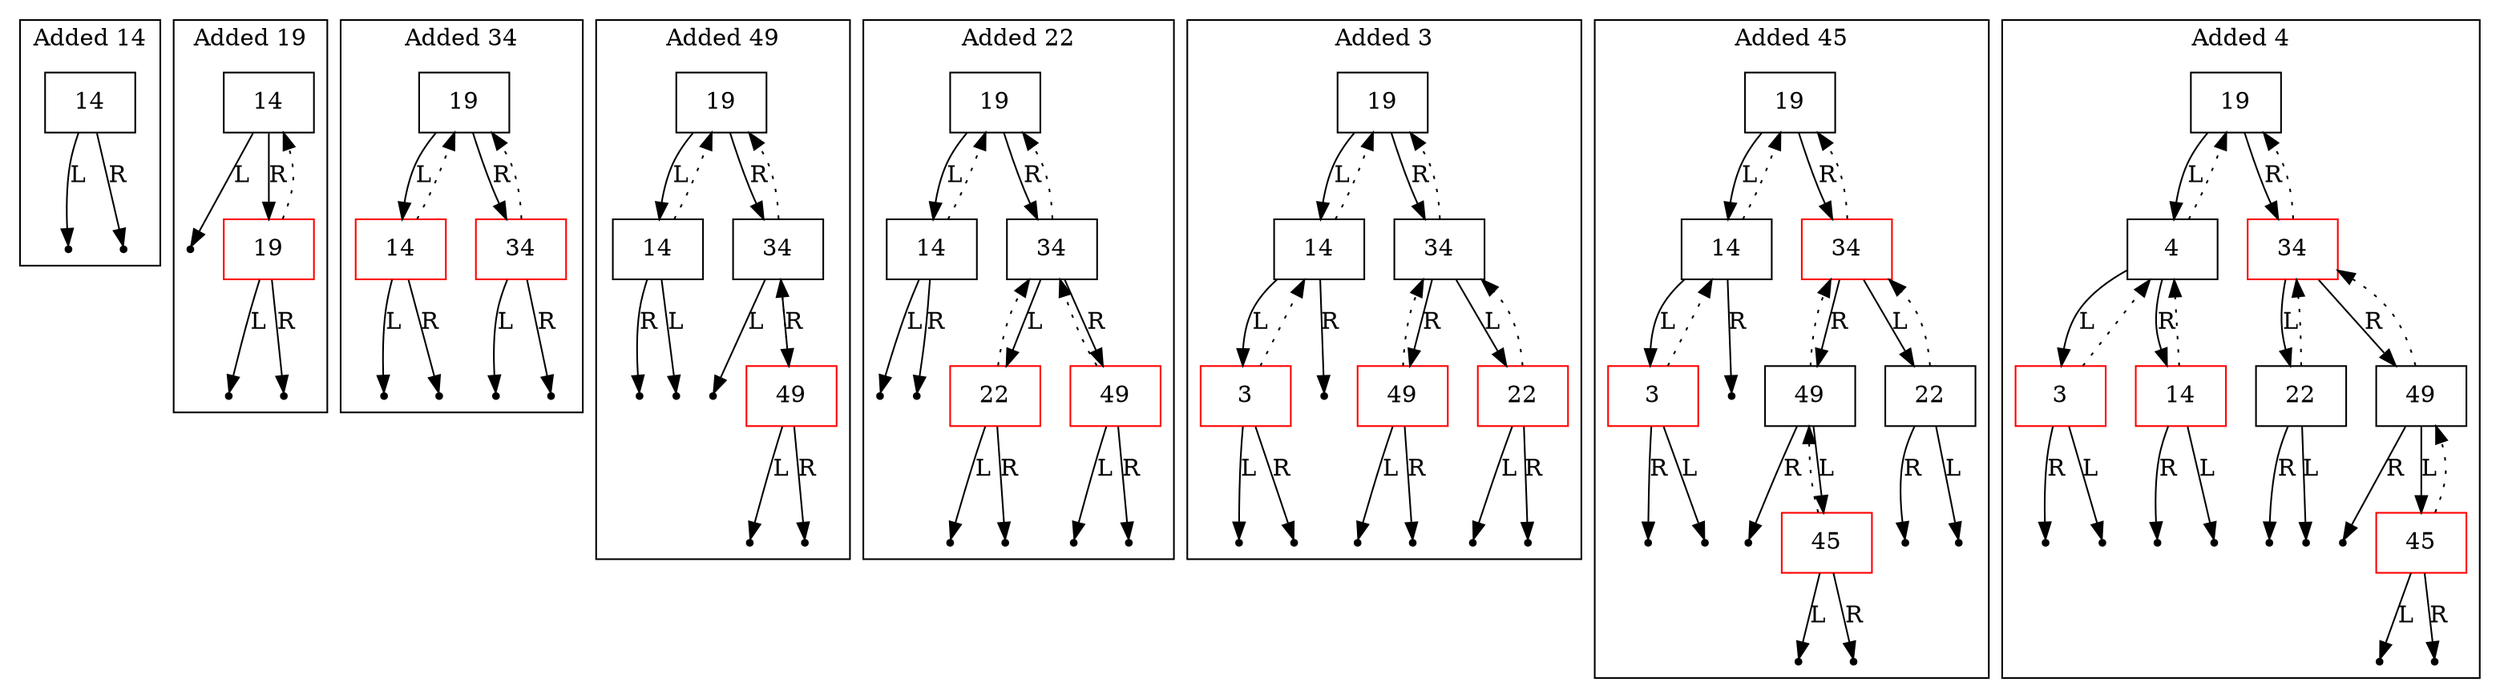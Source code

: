 digraph {
subgraph "cluster_Added 14_count_1"{
label ="Added 14";
"cluster_Added 14_count_1_data_14"[shape=record color=black label="{14}"];
"cluster_Added 14_count_1_data_14_leftNull" [label=Null shape=point color=black];
"cluster_Added 14_count_1_data_14_rightNull" [label=Null shape=point color=black];

"cluster_Added 14_count_1_data_14" -> "cluster_Added 14_count_1_data_14_leftNull"[label=L];
"cluster_Added 14_count_1_data_14" -> "cluster_Added 14_count_1_data_14_rightNull"[label=R];

}
subgraph "cluster_Added 19_count_2"{
label ="Added 19";
"cluster_Added 19_count_2_data_14"[shape=record color=black label="{14}"];
"cluster_Added 19_count_2_data_14_leftNull" [label=Null shape=point color=black];
"cluster_Added 19_count_2_data_19"[shape=record color=red label="{19}"];
"cluster_Added 19_count_2_data_19_leftNull" [label=Null shape=point color=black];
"cluster_Added 19_count_2_data_19_rightNull" [label=Null shape=point color=black];

"cluster_Added 19_count_2_data_14" -> "cluster_Added 19_count_2_data_14_leftNull"[label=L];
"cluster_Added 19_count_2_data_14" -> "cluster_Added 19_count_2_data_19"[label=R];
"cluster_Added 19_count_2_data_19" -> "cluster_Added 19_count_2_data_14"[style=dotted];
"cluster_Added 19_count_2_data_19" -> "cluster_Added 19_count_2_data_19_leftNull"[label=L];
"cluster_Added 19_count_2_data_19" -> "cluster_Added 19_count_2_data_19_rightNull"[label=R];

}
subgraph "cluster_Added 34_count_3"{
label ="Added 34";
"cluster_Added 34_count_3_data_19"[shape=record color=black label="{19}"];
"cluster_Added 34_count_3_data_14"[shape=record color=red label="{14}"];
"cluster_Added 34_count_3_data_14_leftNull" [label=Null shape=point color=black];
"cluster_Added 34_count_3_data_14_rightNull" [label=Null shape=point color=black];
"cluster_Added 34_count_3_data_34"[shape=record color=red label="{34}"];
"cluster_Added 34_count_3_data_34_leftNull" [label=Null shape=point color=black];
"cluster_Added 34_count_3_data_34_rightNull" [label=Null shape=point color=black];

"cluster_Added 34_count_3_data_19" -> "cluster_Added 34_count_3_data_14"[label=L];
"cluster_Added 34_count_3_data_19" -> "cluster_Added 34_count_3_data_34"[label=R];
"cluster_Added 34_count_3_data_14" -> "cluster_Added 34_count_3_data_19"[style=dotted];
"cluster_Added 34_count_3_data_14" -> "cluster_Added 34_count_3_data_14_leftNull"[label=L];
"cluster_Added 34_count_3_data_14" -> "cluster_Added 34_count_3_data_14_rightNull"[label=R];
"cluster_Added 34_count_3_data_34" -> "cluster_Added 34_count_3_data_19"[style=dotted];
"cluster_Added 34_count_3_data_34" -> "cluster_Added 34_count_3_data_34_leftNull"[label=L];
"cluster_Added 34_count_3_data_34" -> "cluster_Added 34_count_3_data_34_rightNull"[label=R];

}
subgraph "cluster_Added 49_count_4"{
label ="Added 49";
"cluster_Added 49_count_4_data_19"[shape=record color=black label="{19}"];
"cluster_Added 49_count_4_data_14"[shape=record color=black label="{14}"];
"cluster_Added 49_count_4_data_14_leftNull" [label=Null shape=point color=black];
"cluster_Added 49_count_4_data_14_rightNull" [label=Null shape=point color=black];
"cluster_Added 49_count_4_data_34"[shape=record color=black label="{34}"];
"cluster_Added 49_count_4_data_34_leftNull" [label=Null shape=point color=black];
"cluster_Added 49_count_4_data_49"[shape=record color=red label="{49}"];
"cluster_Added 49_count_4_data_49_leftNull" [label=Null shape=point color=black];
"cluster_Added 49_count_4_data_49_rightNull" [label=Null shape=point color=black];

"cluster_Added 49_count_4_data_19" -> "cluster_Added 49_count_4_data_14"[label=L];
"cluster_Added 49_count_4_data_19" -> "cluster_Added 49_count_4_data_34"[label=R];
"cluster_Added 49_count_4_data_14" -> "cluster_Added 49_count_4_data_19"[style=dotted];
"cluster_Added 49_count_4_data_14" -> "cluster_Added 49_count_4_data_14_leftNull"[label=L];
"cluster_Added 49_count_4_data_14" -> "cluster_Added 49_count_4_data_14_rightNull"[label=R];
"cluster_Added 49_count_4_data_34" -> "cluster_Added 49_count_4_data_19"[style=dotted];
"cluster_Added 49_count_4_data_34" -> "cluster_Added 49_count_4_data_34_leftNull"[label=L];
"cluster_Added 49_count_4_data_34" -> "cluster_Added 49_count_4_data_49"[label=R];
"cluster_Added 49_count_4_data_49" -> "cluster_Added 49_count_4_data_34"[style=dotted];
"cluster_Added 49_count_4_data_49" -> "cluster_Added 49_count_4_data_49_leftNull"[label=L];
"cluster_Added 49_count_4_data_49" -> "cluster_Added 49_count_4_data_49_rightNull"[label=R];

}
subgraph "cluster_Added 22_count_5"{
label ="Added 22";
"cluster_Added 22_count_5_data_19"[shape=record color=black label="{19}"];
"cluster_Added 22_count_5_data_14"[shape=record color=black label="{14}"];
"cluster_Added 22_count_5_data_14_leftNull" [label=Null shape=point color=black];
"cluster_Added 22_count_5_data_14_rightNull" [label=Null shape=point color=black];
"cluster_Added 22_count_5_data_34"[shape=record color=black label="{34}"];
"cluster_Added 22_count_5_data_22"[shape=record color=red label="{22}"];
"cluster_Added 22_count_5_data_22_leftNull" [label=Null shape=point color=black];
"cluster_Added 22_count_5_data_22_rightNull" [label=Null shape=point color=black];
"cluster_Added 22_count_5_data_49"[shape=record color=red label="{49}"];
"cluster_Added 22_count_5_data_49_leftNull" [label=Null shape=point color=black];
"cluster_Added 22_count_5_data_49_rightNull" [label=Null shape=point color=black];

"cluster_Added 22_count_5_data_19" -> "cluster_Added 22_count_5_data_14"[label=L];
"cluster_Added 22_count_5_data_19" -> "cluster_Added 22_count_5_data_34"[label=R];
"cluster_Added 22_count_5_data_14" -> "cluster_Added 22_count_5_data_19"[style=dotted];
"cluster_Added 22_count_5_data_14" -> "cluster_Added 22_count_5_data_14_leftNull"[label=L];
"cluster_Added 22_count_5_data_14" -> "cluster_Added 22_count_5_data_14_rightNull"[label=R];
"cluster_Added 22_count_5_data_34" -> "cluster_Added 22_count_5_data_19"[style=dotted];
"cluster_Added 22_count_5_data_34" -> "cluster_Added 22_count_5_data_22"[label=L];
"cluster_Added 22_count_5_data_34" -> "cluster_Added 22_count_5_data_49"[label=R];
"cluster_Added 22_count_5_data_22" -> "cluster_Added 22_count_5_data_34"[style=dotted];
"cluster_Added 22_count_5_data_22" -> "cluster_Added 22_count_5_data_22_leftNull"[label=L];
"cluster_Added 22_count_5_data_22" -> "cluster_Added 22_count_5_data_22_rightNull"[label=R];
"cluster_Added 22_count_5_data_49" -> "cluster_Added 22_count_5_data_34"[style=dotted];
"cluster_Added 22_count_5_data_49" -> "cluster_Added 22_count_5_data_49_leftNull"[label=L];
"cluster_Added 22_count_5_data_49" -> "cluster_Added 22_count_5_data_49_rightNull"[label=R];

}
subgraph "cluster_Added 3_count_6"{
label ="Added 3";
"cluster_Added 3_count_6_data_19"[shape=record color=black label="{19}"];
"cluster_Added 3_count_6_data_14"[shape=record color=black label="{14}"];
"cluster_Added 3_count_6_data_14_rightNull" [label=Null shape=point color=black];
"cluster_Added 3_count_6_data_3"[shape=record color=red label="{3}"];
"cluster_Added 3_count_6_data_3_leftNull" [label=Null shape=point color=black];
"cluster_Added 3_count_6_data_3_rightNull" [label=Null shape=point color=black];
"cluster_Added 3_count_6_data_34"[shape=record color=black label="{34}"];
"cluster_Added 3_count_6_data_22"[shape=record color=red label="{22}"];
"cluster_Added 3_count_6_data_22_leftNull" [label=Null shape=point color=black];
"cluster_Added 3_count_6_data_22_rightNull" [label=Null shape=point color=black];
"cluster_Added 3_count_6_data_49"[shape=record color=red label="{49}"];
"cluster_Added 3_count_6_data_49_leftNull" [label=Null shape=point color=black];
"cluster_Added 3_count_6_data_49_rightNull" [label=Null shape=point color=black];

"cluster_Added 3_count_6_data_19" -> "cluster_Added 3_count_6_data_14"[label=L];
"cluster_Added 3_count_6_data_19" -> "cluster_Added 3_count_6_data_34"[label=R];
"cluster_Added 3_count_6_data_14" -> "cluster_Added 3_count_6_data_19"[style=dotted];
"cluster_Added 3_count_6_data_14" -> "cluster_Added 3_count_6_data_3"[label=L];
"cluster_Added 3_count_6_data_14" -> "cluster_Added 3_count_6_data_14_rightNull"[label=R];
"cluster_Added 3_count_6_data_3" -> "cluster_Added 3_count_6_data_14"[style=dotted];
"cluster_Added 3_count_6_data_3" -> "cluster_Added 3_count_6_data_3_leftNull"[label=L];
"cluster_Added 3_count_6_data_3" -> "cluster_Added 3_count_6_data_3_rightNull"[label=R];
"cluster_Added 3_count_6_data_34" -> "cluster_Added 3_count_6_data_19"[style=dotted];
"cluster_Added 3_count_6_data_34" -> "cluster_Added 3_count_6_data_22"[label=L];
"cluster_Added 3_count_6_data_34" -> "cluster_Added 3_count_6_data_49"[label=R];
"cluster_Added 3_count_6_data_22" -> "cluster_Added 3_count_6_data_34"[style=dotted];
"cluster_Added 3_count_6_data_22" -> "cluster_Added 3_count_6_data_22_leftNull"[label=L];
"cluster_Added 3_count_6_data_22" -> "cluster_Added 3_count_6_data_22_rightNull"[label=R];
"cluster_Added 3_count_6_data_49" -> "cluster_Added 3_count_6_data_34"[style=dotted];
"cluster_Added 3_count_6_data_49" -> "cluster_Added 3_count_6_data_49_leftNull"[label=L];
"cluster_Added 3_count_6_data_49" -> "cluster_Added 3_count_6_data_49_rightNull"[label=R];

}
subgraph "cluster_Added 45_count_7"{
label ="Added 45";
"cluster_Added 45_count_7_data_19"[shape=record color=black label="{19}"];
"cluster_Added 45_count_7_data_14"[shape=record color=black label="{14}"];
"cluster_Added 45_count_7_data_14_rightNull" [label=Null shape=point color=black];
"cluster_Added 45_count_7_data_3"[shape=record color=red label="{3}"];
"cluster_Added 45_count_7_data_3_leftNull" [label=Null shape=point color=black];
"cluster_Added 45_count_7_data_3_rightNull" [label=Null shape=point color=black];
"cluster_Added 45_count_7_data_34"[shape=record color=red label="{34}"];
"cluster_Added 45_count_7_data_22"[shape=record color=black label="{22}"];
"cluster_Added 45_count_7_data_22_leftNull" [label=Null shape=point color=black];
"cluster_Added 45_count_7_data_22_rightNull" [label=Null shape=point color=black];
"cluster_Added 45_count_7_data_49"[shape=record color=black label="{49}"];
"cluster_Added 45_count_7_data_49_rightNull" [label=Null shape=point color=black];
"cluster_Added 45_count_7_data_45"[shape=record color=red label="{45}"];
"cluster_Added 45_count_7_data_45_leftNull" [label=Null shape=point color=black];
"cluster_Added 45_count_7_data_45_rightNull" [label=Null shape=point color=black];

"cluster_Added 45_count_7_data_19" -> "cluster_Added 45_count_7_data_14"[label=L];
"cluster_Added 45_count_7_data_19" -> "cluster_Added 45_count_7_data_34"[label=R];
"cluster_Added 45_count_7_data_14" -> "cluster_Added 45_count_7_data_19"[style=dotted];
"cluster_Added 45_count_7_data_14" -> "cluster_Added 45_count_7_data_3"[label=L];
"cluster_Added 45_count_7_data_14" -> "cluster_Added 45_count_7_data_14_rightNull"[label=R];
"cluster_Added 45_count_7_data_3" -> "cluster_Added 45_count_7_data_14"[style=dotted];
"cluster_Added 45_count_7_data_3" -> "cluster_Added 45_count_7_data_3_leftNull"[label=L];
"cluster_Added 45_count_7_data_3" -> "cluster_Added 45_count_7_data_3_rightNull"[label=R];
"cluster_Added 45_count_7_data_34" -> "cluster_Added 45_count_7_data_19"[style=dotted];
"cluster_Added 45_count_7_data_34" -> "cluster_Added 45_count_7_data_22"[label=L];
"cluster_Added 45_count_7_data_34" -> "cluster_Added 45_count_7_data_49"[label=R];
"cluster_Added 45_count_7_data_22" -> "cluster_Added 45_count_7_data_34"[style=dotted];
"cluster_Added 45_count_7_data_22" -> "cluster_Added 45_count_7_data_22_leftNull"[label=L];
"cluster_Added 45_count_7_data_22" -> "cluster_Added 45_count_7_data_22_rightNull"[label=R];
"cluster_Added 45_count_7_data_49" -> "cluster_Added 45_count_7_data_34"[style=dotted];
"cluster_Added 45_count_7_data_49" -> "cluster_Added 45_count_7_data_45"[label=L];
"cluster_Added 45_count_7_data_49" -> "cluster_Added 45_count_7_data_49_rightNull"[label=R];
"cluster_Added 45_count_7_data_45" -> "cluster_Added 45_count_7_data_49"[style=dotted];
"cluster_Added 45_count_7_data_45" -> "cluster_Added 45_count_7_data_45_leftNull"[label=L];
"cluster_Added 45_count_7_data_45" -> "cluster_Added 45_count_7_data_45_rightNull"[label=R];

}
subgraph "cluster_Added 4_count_8"{
label ="Added 4";
"cluster_Added 4_count_8_data_19"[shape=record color=black label="{19}"];
"cluster_Added 4_count_8_data_4"[shape=record color=black label="{4}"];
"cluster_Added 4_count_8_data_3"[shape=record color=red label="{3}"];
"cluster_Added 4_count_8_data_3_leftNull" [label=Null shape=point color=black];
"cluster_Added 4_count_8_data_3_rightNull" [label=Null shape=point color=black];
"cluster_Added 4_count_8_data_14"[shape=record color=red label="{14}"];
"cluster_Added 4_count_8_data_14_leftNull" [label=Null shape=point color=black];
"cluster_Added 4_count_8_data_14_rightNull" [label=Null shape=point color=black];
"cluster_Added 4_count_8_data_34"[shape=record color=red label="{34}"];
"cluster_Added 4_count_8_data_22"[shape=record color=black label="{22}"];
"cluster_Added 4_count_8_data_22_leftNull" [label=Null shape=point color=black];
"cluster_Added 4_count_8_data_22_rightNull" [label=Null shape=point color=black];
"cluster_Added 4_count_8_data_49"[shape=record color=black label="{49}"];
"cluster_Added 4_count_8_data_49_rightNull" [label=Null shape=point color=black];
"cluster_Added 4_count_8_data_45"[shape=record color=red label="{45}"];
"cluster_Added 4_count_8_data_45_leftNull" [label=Null shape=point color=black];
"cluster_Added 4_count_8_data_45_rightNull" [label=Null shape=point color=black];

"cluster_Added 4_count_8_data_19" -> "cluster_Added 4_count_8_data_4"[label=L];
"cluster_Added 4_count_8_data_19" -> "cluster_Added 4_count_8_data_34"[label=R];
"cluster_Added 4_count_8_data_4" -> "cluster_Added 4_count_8_data_19"[style=dotted];
"cluster_Added 4_count_8_data_4" -> "cluster_Added 4_count_8_data_3"[label=L];
"cluster_Added 4_count_8_data_4" -> "cluster_Added 4_count_8_data_14"[label=R];
"cluster_Added 4_count_8_data_3" -> "cluster_Added 4_count_8_data_4"[style=dotted];
"cluster_Added 4_count_8_data_3" -> "cluster_Added 4_count_8_data_3_leftNull"[label=L];
"cluster_Added 4_count_8_data_3" -> "cluster_Added 4_count_8_data_3_rightNull"[label=R];
"cluster_Added 4_count_8_data_14" -> "cluster_Added 4_count_8_data_4"[style=dotted];
"cluster_Added 4_count_8_data_14" -> "cluster_Added 4_count_8_data_14_leftNull"[label=L];
"cluster_Added 4_count_8_data_14" -> "cluster_Added 4_count_8_data_14_rightNull"[label=R];
"cluster_Added 4_count_8_data_34" -> "cluster_Added 4_count_8_data_19"[style=dotted];
"cluster_Added 4_count_8_data_34" -> "cluster_Added 4_count_8_data_22"[label=L];
"cluster_Added 4_count_8_data_34" -> "cluster_Added 4_count_8_data_49"[label=R];
"cluster_Added 4_count_8_data_22" -> "cluster_Added 4_count_8_data_34"[style=dotted];
"cluster_Added 4_count_8_data_22" -> "cluster_Added 4_count_8_data_22_leftNull"[label=L];
"cluster_Added 4_count_8_data_22" -> "cluster_Added 4_count_8_data_22_rightNull"[label=R];
"cluster_Added 4_count_8_data_49" -> "cluster_Added 4_count_8_data_34"[style=dotted];
"cluster_Added 4_count_8_data_49" -> "cluster_Added 4_count_8_data_45"[label=L];
"cluster_Added 4_count_8_data_49" -> "cluster_Added 4_count_8_data_49_rightNull"[label=R];
"cluster_Added 4_count_8_data_45" -> "cluster_Added 4_count_8_data_49"[style=dotted];
"cluster_Added 4_count_8_data_45" -> "cluster_Added 4_count_8_data_45_leftNull"[label=L];
"cluster_Added 4_count_8_data_45" -> "cluster_Added 4_count_8_data_45_rightNull"[label=R];

}
label = "";}
